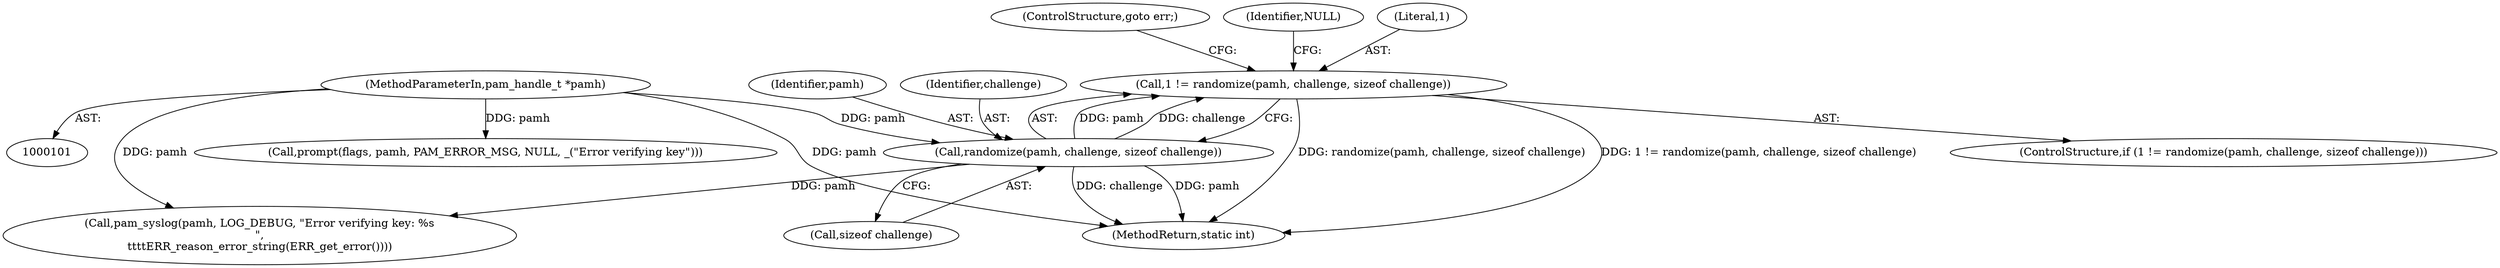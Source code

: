 digraph "0_pam_p11_d150b60e1e14c261b113f55681419ad1dfa8a76c@API" {
"1000136" [label="(Call,1 != randomize(pamh, challenge, sizeof challenge))"];
"1000138" [label="(Call,randomize(pamh, challenge, sizeof challenge))"];
"1000102" [label="(MethodParameterIn,pam_handle_t *pamh)"];
"1000139" [label="(Identifier,pamh)"];
"1000206" [label="(Call,pam_syslog(pamh, LOG_DEBUG, \"Error verifying key: %s\n\",\n\t\t\t\tERR_reason_error_string(ERR_get_error())))"];
"1000138" [label="(Call,randomize(pamh, challenge, sizeof challenge))"];
"1000212" [label="(Call,prompt(flags, pamh, PAM_ERROR_MSG, NULL, _(\"Error verifying key\")))"];
"1000144" [label="(ControlStructure,goto err;)"];
"1000140" [label="(Identifier,challenge)"];
"1000136" [label="(Call,1 != randomize(pamh, challenge, sizeof challenge))"];
"1000245" [label="(MethodReturn,static int)"];
"1000102" [label="(MethodParameterIn,pam_handle_t *pamh)"];
"1000135" [label="(ControlStructure,if (1 != randomize(pamh, challenge, sizeof challenge)))"];
"1000148" [label="(Identifier,NULL)"];
"1000141" [label="(Call,sizeof challenge)"];
"1000137" [label="(Literal,1)"];
"1000136" -> "1000135"  [label="AST: "];
"1000136" -> "1000138"  [label="CFG: "];
"1000137" -> "1000136"  [label="AST: "];
"1000138" -> "1000136"  [label="AST: "];
"1000144" -> "1000136"  [label="CFG: "];
"1000148" -> "1000136"  [label="CFG: "];
"1000136" -> "1000245"  [label="DDG: 1 != randomize(pamh, challenge, sizeof challenge)"];
"1000136" -> "1000245"  [label="DDG: randomize(pamh, challenge, sizeof challenge)"];
"1000138" -> "1000136"  [label="DDG: pamh"];
"1000138" -> "1000136"  [label="DDG: challenge"];
"1000138" -> "1000141"  [label="CFG: "];
"1000139" -> "1000138"  [label="AST: "];
"1000140" -> "1000138"  [label="AST: "];
"1000141" -> "1000138"  [label="AST: "];
"1000138" -> "1000245"  [label="DDG: pamh"];
"1000138" -> "1000245"  [label="DDG: challenge"];
"1000102" -> "1000138"  [label="DDG: pamh"];
"1000138" -> "1000206"  [label="DDG: pamh"];
"1000102" -> "1000101"  [label="AST: "];
"1000102" -> "1000245"  [label="DDG: pamh"];
"1000102" -> "1000206"  [label="DDG: pamh"];
"1000102" -> "1000212"  [label="DDG: pamh"];
}
